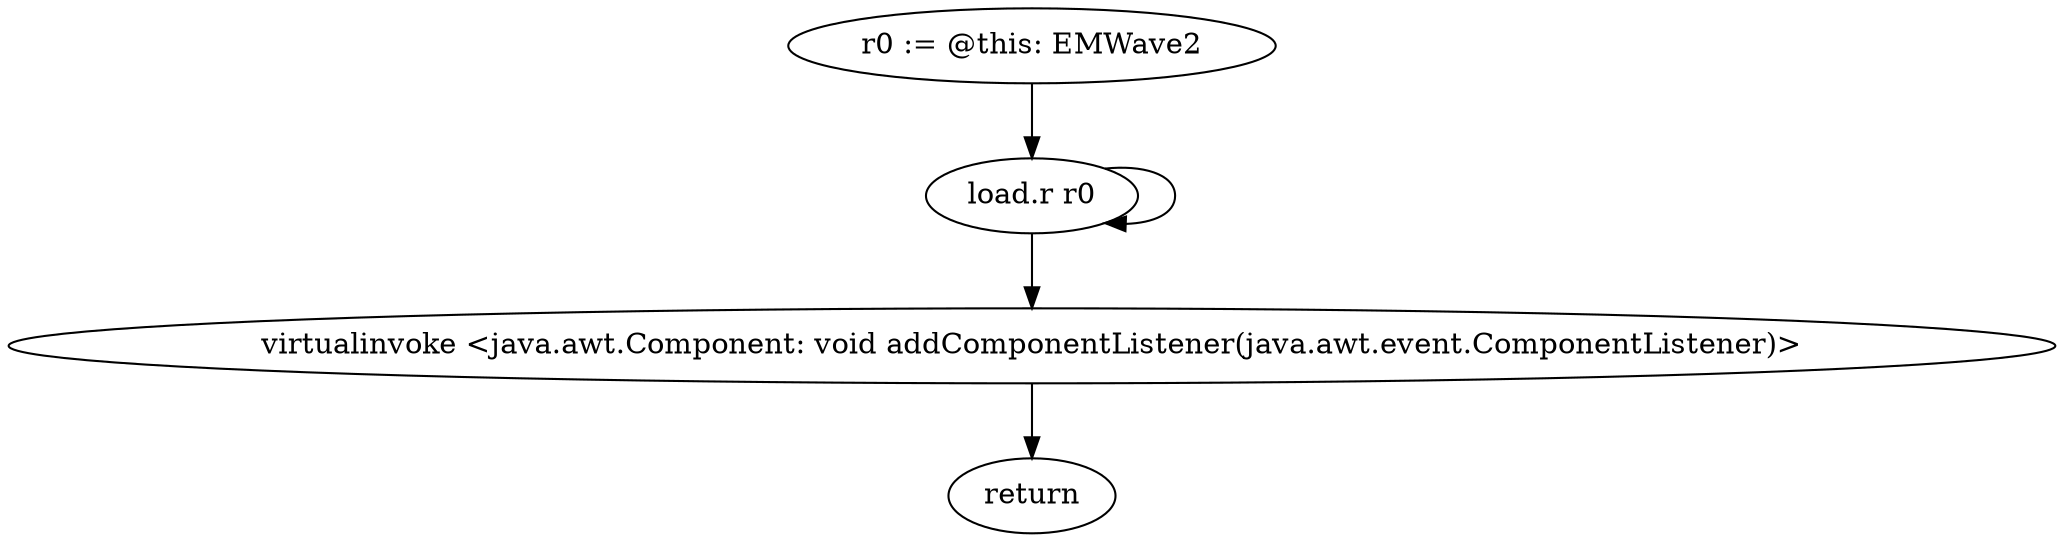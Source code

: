 digraph "" {
    "r0 := @this: EMWave2"
    "load.r r0"
    "r0 := @this: EMWave2"->"load.r r0";
    "load.r r0"->"load.r r0";
    "virtualinvoke <java.awt.Component: void addComponentListener(java.awt.event.ComponentListener)>"
    "load.r r0"->"virtualinvoke <java.awt.Component: void addComponentListener(java.awt.event.ComponentListener)>";
    "return"
    "virtualinvoke <java.awt.Component: void addComponentListener(java.awt.event.ComponentListener)>"->"return";
}
